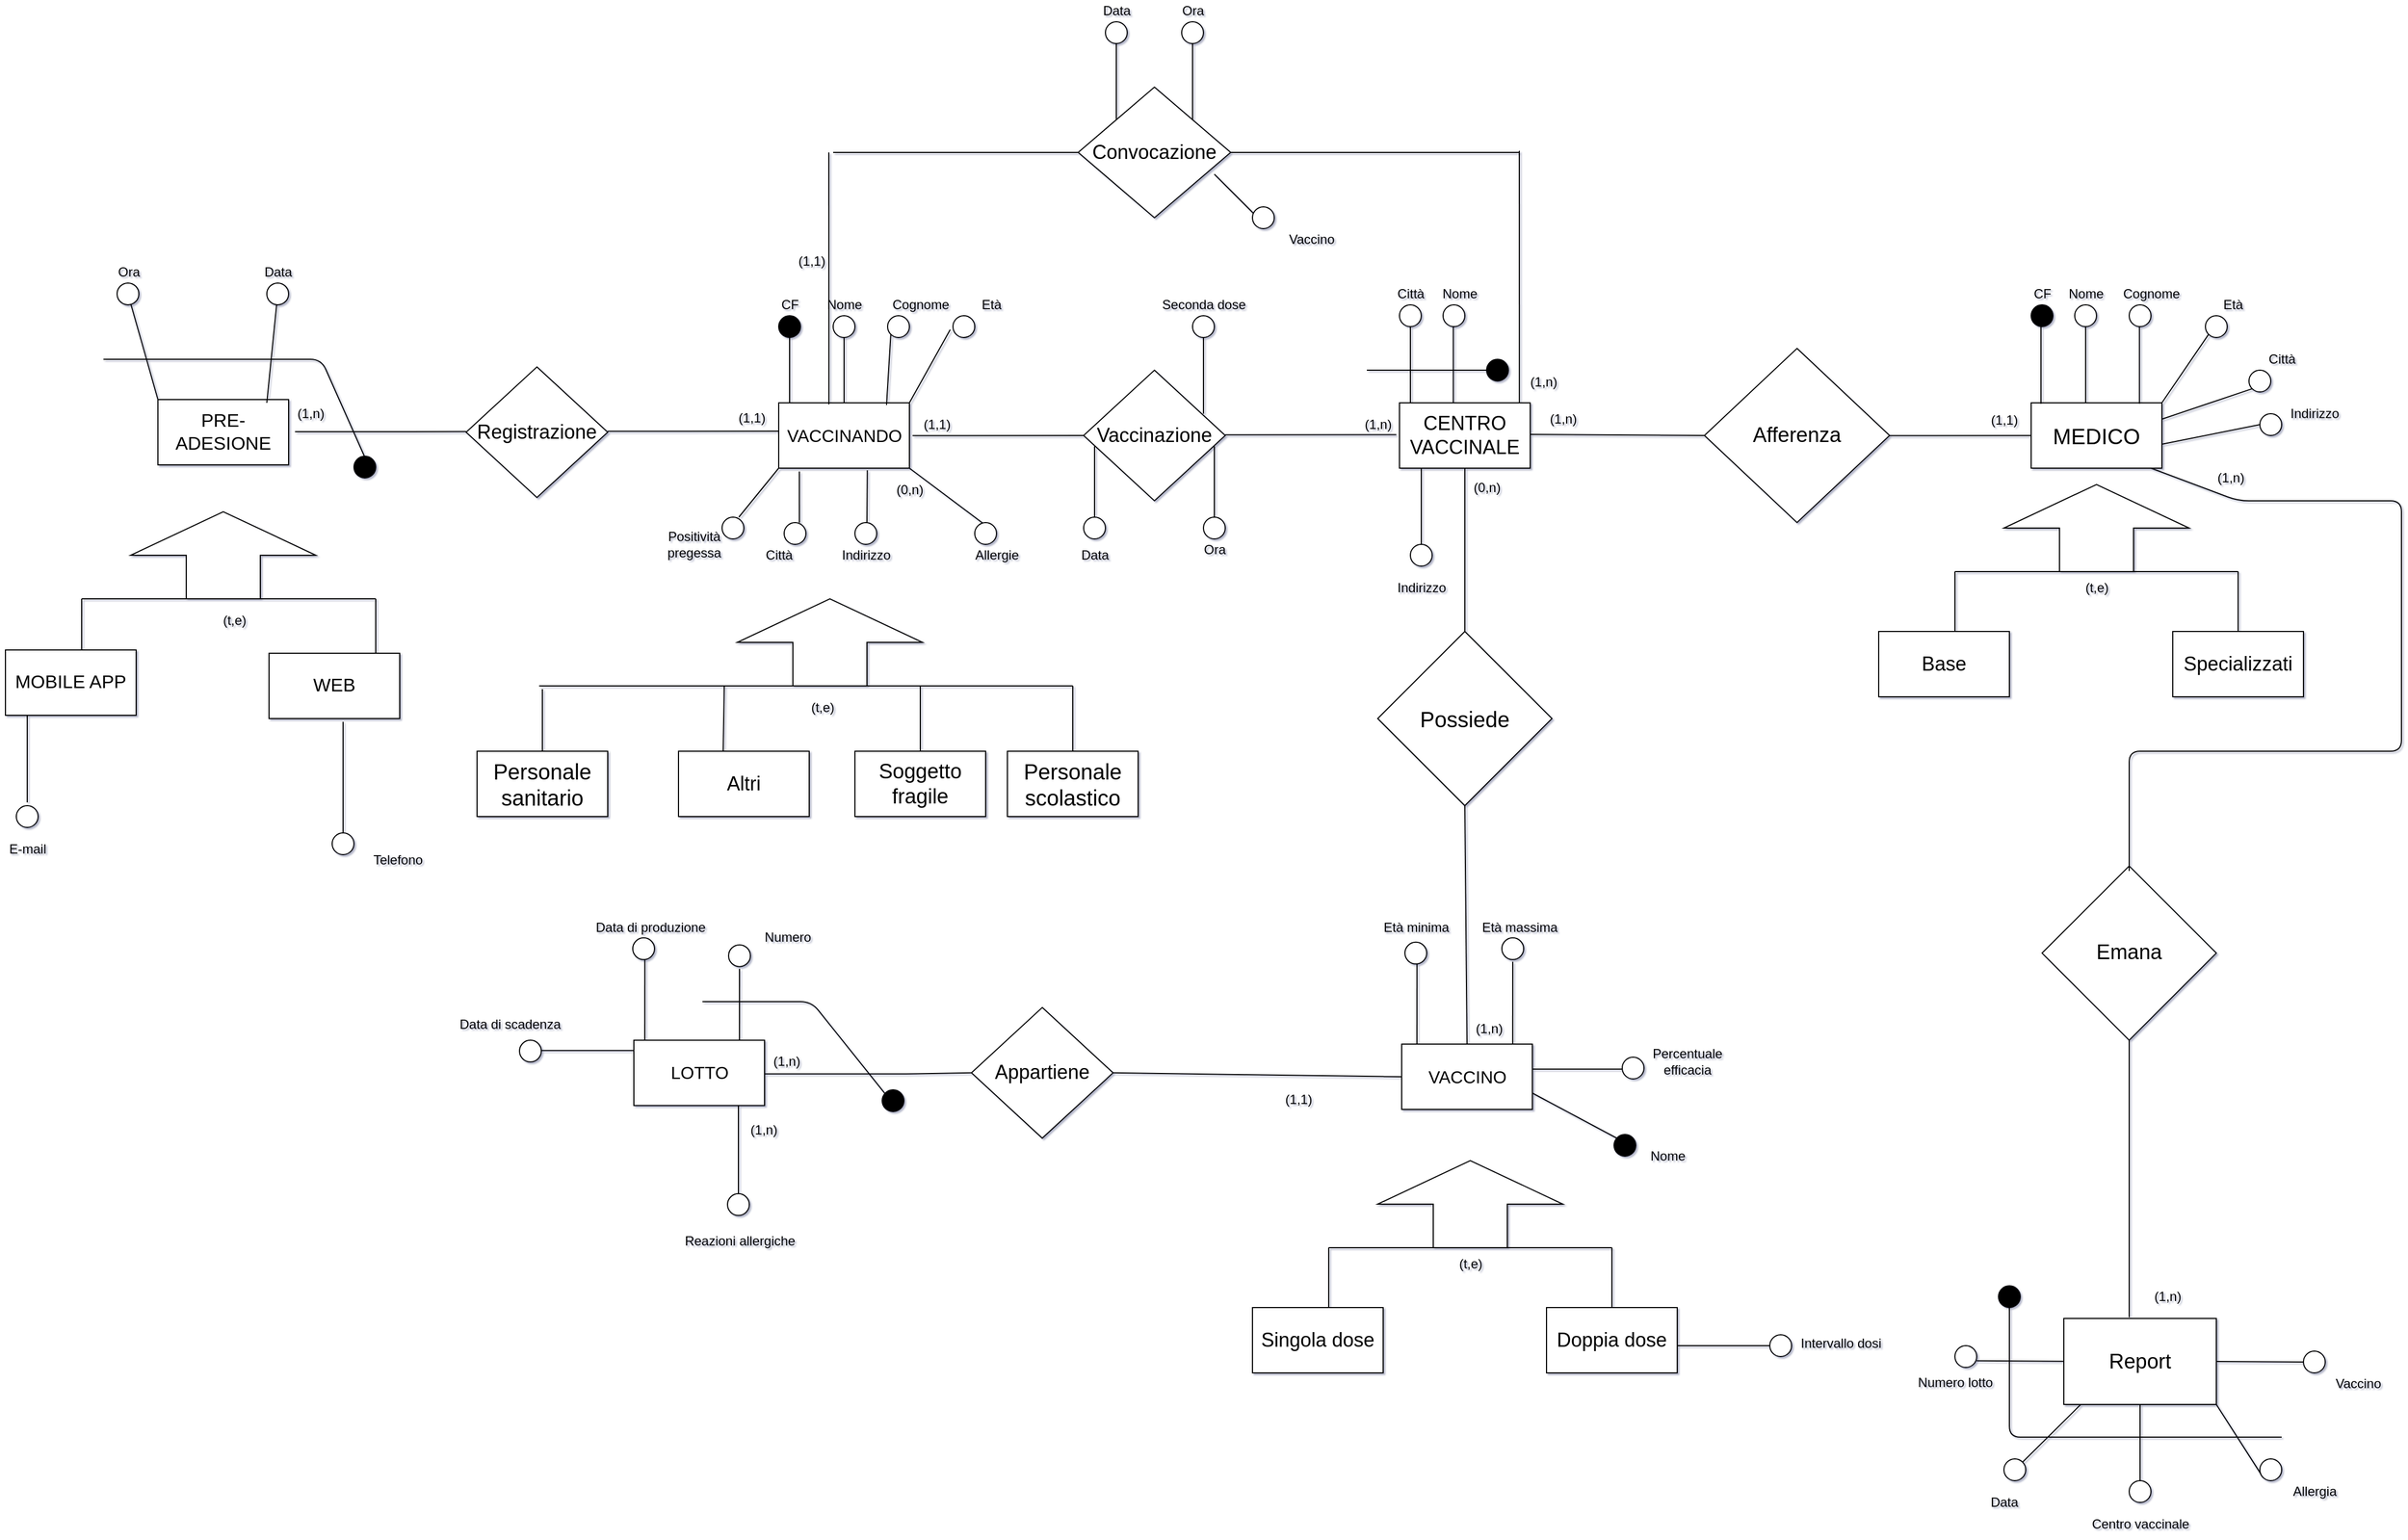 <mxfile version="14.9.7" type="github">
  <diagram id="3u40vcGfyuTVciJH6JJ8" name="Page-1">
    <mxGraphModel dx="2570" dy="1883" grid="1" gridSize="10" guides="1" tooltips="1" connect="1" arrows="1" fold="1" page="0" pageScale="1" pageWidth="1100" pageHeight="850" math="0" shadow="1">
      <root>
        <mxCell id="0" />
        <mxCell id="1" parent="0" />
        <mxCell id="E-p27HLasORwlTllJsZY-1" value="" style="rounded=0;whiteSpace=wrap;html=1;" parent="1" vertex="1">
          <mxGeometry x="510" y="340" width="120" height="60" as="geometry" />
        </mxCell>
        <mxCell id="E-p27HLasORwlTllJsZY-2" value="VACCINANDO" style="text;html=1;resizable=0;autosize=1;align=center;verticalAlign=middle;points=[];fillColor=none;strokeColor=none;rounded=0;fontSize=16;" parent="1" vertex="1">
          <mxGeometry x="510" y="360" width="120" height="20" as="geometry" />
        </mxCell>
        <mxCell id="0F26rQ8Cb6kZ93_CO29N-5" value="" style="ellipse;whiteSpace=wrap;html=1;aspect=fixed;strokeWidth=1;fillColor=#000000;" parent="1" vertex="1">
          <mxGeometry x="510" y="260" width="20" height="20" as="geometry" />
        </mxCell>
        <mxCell id="0F26rQ8Cb6kZ93_CO29N-6" value="" style="endArrow=none;html=1;" parent="1" edge="1">
          <mxGeometry width="50" height="50" relative="1" as="geometry">
            <mxPoint x="520" y="340" as="sourcePoint" />
            <mxPoint x="520" y="280" as="targetPoint" />
          </mxGeometry>
        </mxCell>
        <mxCell id="0F26rQ8Cb6kZ93_CO29N-8" value="&lt;div&gt;CF&lt;/div&gt;" style="text;html=1;align=center;verticalAlign=middle;resizable=0;points=[];autosize=1;strokeColor=none;" parent="1" vertex="1">
          <mxGeometry x="505" y="240" width="30" height="20" as="geometry" />
        </mxCell>
        <mxCell id="0F26rQ8Cb6kZ93_CO29N-9" value="" style="ellipse;whiteSpace=wrap;html=1;aspect=fixed;strokeWidth=1;" parent="1" vertex="1">
          <mxGeometry x="560" y="260" width="20" height="20" as="geometry" />
        </mxCell>
        <mxCell id="0F26rQ8Cb6kZ93_CO29N-10" value="" style="endArrow=none;html=1;entryX=0.5;entryY=1;entryDx=0;entryDy=0;exitX=0.5;exitY=0;exitDx=0;exitDy=0;" parent="1" source="E-p27HLasORwlTllJsZY-1" target="0F26rQ8Cb6kZ93_CO29N-9" edge="1">
          <mxGeometry width="50" height="50" relative="1" as="geometry">
            <mxPoint x="920" y="430" as="sourcePoint" />
            <mxPoint x="970" y="380" as="targetPoint" />
          </mxGeometry>
        </mxCell>
        <mxCell id="0F26rQ8Cb6kZ93_CO29N-11" value="Nome" style="text;html=1;align=center;verticalAlign=middle;resizable=0;points=[];autosize=1;strokeColor=none;" parent="1" vertex="1">
          <mxGeometry x="545" y="240" width="50" height="20" as="geometry" />
        </mxCell>
        <mxCell id="0F26rQ8Cb6kZ93_CO29N-13" value="" style="ellipse;whiteSpace=wrap;html=1;aspect=fixed;strokeWidth=1;" parent="1" vertex="1">
          <mxGeometry x="610" y="260" width="20" height="20" as="geometry" />
        </mxCell>
        <mxCell id="0F26rQ8Cb6kZ93_CO29N-14" value="" style="ellipse;whiteSpace=wrap;html=1;aspect=fixed;strokeWidth=1;" parent="1" vertex="1">
          <mxGeometry x="670" y="260" width="20" height="20" as="geometry" />
        </mxCell>
        <mxCell id="0F26rQ8Cb6kZ93_CO29N-15" value="" style="endArrow=none;html=1;entryX=0;entryY=1;entryDx=0;entryDy=0;exitX=0.825;exitY=0.033;exitDx=0;exitDy=0;exitPerimeter=0;" parent="1" source="E-p27HLasORwlTllJsZY-1" target="0F26rQ8Cb6kZ93_CO29N-13" edge="1">
          <mxGeometry width="50" height="50" relative="1" as="geometry">
            <mxPoint x="580" y="350" as="sourcePoint" />
            <mxPoint x="580" y="290" as="targetPoint" />
            <Array as="points" />
          </mxGeometry>
        </mxCell>
        <mxCell id="0F26rQ8Cb6kZ93_CO29N-16" value="" style="endArrow=none;html=1;exitX=1.021;exitY=-0.135;exitDx=0;exitDy=0;exitPerimeter=0;" parent="1" edge="1">
          <mxGeometry width="50" height="50" relative="1" as="geometry">
            <mxPoint x="630" y="340.0" as="sourcePoint" />
            <mxPoint x="667.48" y="272.7" as="targetPoint" />
          </mxGeometry>
        </mxCell>
        <mxCell id="0F26rQ8Cb6kZ93_CO29N-17" value="Cognome" style="text;html=1;align=center;verticalAlign=middle;resizable=0;points=[];autosize=1;strokeColor=none;" parent="1" vertex="1">
          <mxGeometry x="605" y="240" width="70" height="20" as="geometry" />
        </mxCell>
        <mxCell id="0F26rQ8Cb6kZ93_CO29N-18" value="Età" style="text;html=1;align=center;verticalAlign=middle;resizable=0;points=[];autosize=1;strokeColor=none;" parent="1" vertex="1">
          <mxGeometry x="690" y="240" width="30" height="20" as="geometry" />
        </mxCell>
        <mxCell id="0F26rQ8Cb6kZ93_CO29N-19" value="" style="endArrow=none;html=1;exitX=1;exitY=1;exitDx=0;exitDy=0;entryX=1;entryY=0.5;entryDx=0;entryDy=0;" parent="1" source="E-p27HLasORwlTllJsZY-1" target="0F26rQ8Cb6kZ93_CO29N-20" edge="1">
          <mxGeometry width="50" height="50" relative="1" as="geometry">
            <mxPoint x="642.52" y="367.3" as="sourcePoint" />
            <mxPoint x="700" y="400" as="targetPoint" />
          </mxGeometry>
        </mxCell>
        <mxCell id="0F26rQ8Cb6kZ93_CO29N-20" value="" style="ellipse;whiteSpace=wrap;html=1;aspect=fixed;strokeWidth=1;" parent="1" vertex="1">
          <mxGeometry x="690" y="450" width="20" height="20" as="geometry" />
        </mxCell>
        <mxCell id="0F26rQ8Cb6kZ93_CO29N-21" value="&lt;div&gt;Allergie&lt;/div&gt;" style="text;html=1;align=center;verticalAlign=middle;resizable=0;points=[];autosize=1;strokeColor=none;" parent="1" vertex="1">
          <mxGeometry x="680" y="470" width="60" height="20" as="geometry" />
        </mxCell>
        <mxCell id="0F26rQ8Cb6kZ93_CO29N-22" value="(0,n)" style="text;html=1;align=center;verticalAlign=middle;resizable=0;points=[];autosize=1;strokeColor=none;" parent="1" vertex="1">
          <mxGeometry x="610" y="410" width="40" height="20" as="geometry" />
        </mxCell>
        <mxCell id="0F26rQ8Cb6kZ93_CO29N-24" value="" style="endArrow=none;html=1;exitX=0.678;exitY=1.033;exitDx=0;exitDy=0;exitPerimeter=0;" parent="1" source="E-p27HLasORwlTllJsZY-1" edge="1">
          <mxGeometry width="50" height="50" relative="1" as="geometry">
            <mxPoint x="640" y="410" as="sourcePoint" />
            <mxPoint x="591" y="450" as="targetPoint" />
          </mxGeometry>
        </mxCell>
        <mxCell id="0F26rQ8Cb6kZ93_CO29N-25" value="" style="endArrow=none;html=1;exitX=0.158;exitY=1.053;exitDx=0;exitDy=0;exitPerimeter=0;" parent="1" source="E-p27HLasORwlTllJsZY-1" edge="1">
          <mxGeometry width="50" height="50" relative="1" as="geometry">
            <mxPoint x="650" y="420" as="sourcePoint" />
            <mxPoint x="529" y="450" as="targetPoint" />
          </mxGeometry>
        </mxCell>
        <mxCell id="0F26rQ8Cb6kZ93_CO29N-26" value="" style="ellipse;whiteSpace=wrap;html=1;aspect=fixed;strokeWidth=1;" parent="1" vertex="1">
          <mxGeometry x="580" y="450" width="20" height="20" as="geometry" />
        </mxCell>
        <mxCell id="0F26rQ8Cb6kZ93_CO29N-27" value="" style="ellipse;whiteSpace=wrap;html=1;aspect=fixed;strokeWidth=1;" parent="1" vertex="1">
          <mxGeometry x="515" y="450" width="20" height="20" as="geometry" />
        </mxCell>
        <mxCell id="0F26rQ8Cb6kZ93_CO29N-28" value="Indirizzo" style="text;html=1;align=center;verticalAlign=middle;resizable=0;points=[];autosize=1;strokeColor=none;" parent="1" vertex="1">
          <mxGeometry x="560" y="470" width="60" height="20" as="geometry" />
        </mxCell>
        <mxCell id="0F26rQ8Cb6kZ93_CO29N-29" value="Città" style="text;html=1;align=center;verticalAlign=middle;resizable=0;points=[];autosize=1;strokeColor=none;" parent="1" vertex="1">
          <mxGeometry x="490" y="470" width="40" height="20" as="geometry" />
        </mxCell>
        <mxCell id="0F26rQ8Cb6kZ93_CO29N-31" value="" style="endArrow=none;html=1;exitX=1.024;exitY=0.507;exitDx=0;exitDy=0;exitPerimeter=0;" parent="1" source="E-p27HLasORwlTllJsZY-2" edge="1">
          <mxGeometry width="50" height="50" relative="1" as="geometry">
            <mxPoint x="850" y="480" as="sourcePoint" />
            <mxPoint x="790" y="370" as="targetPoint" />
          </mxGeometry>
        </mxCell>
        <mxCell id="0F26rQ8Cb6kZ93_CO29N-32" value="&lt;font style=&quot;font-size: 18px&quot;&gt;Vaccinazione&lt;/font&gt;" style="rhombus;whiteSpace=wrap;html=1;strokeWidth=1;fillColor=#FFFFFF;" parent="1" vertex="1">
          <mxGeometry x="790" y="310" width="130" height="120" as="geometry" />
        </mxCell>
        <mxCell id="0F26rQ8Cb6kZ93_CO29N-33" value="" style="endArrow=none;html=1;exitX=1.024;exitY=0.507;exitDx=0;exitDy=0;exitPerimeter=0;" parent="1" edge="1">
          <mxGeometry width="50" height="50" relative="1" as="geometry">
            <mxPoint x="920.0" y="369.43" as="sourcePoint" />
            <mxPoint x="1077.12" y="369.29" as="targetPoint" />
          </mxGeometry>
        </mxCell>
        <mxCell id="0F26rQ8Cb6kZ93_CO29N-34" value="&lt;font style=&quot;font-size: 18px&quot;&gt;CENTRO VACCINALE&lt;/font&gt;" style="rounded=0;whiteSpace=wrap;html=1;strokeWidth=1;fillColor=#FFFFFF;" parent="1" vertex="1">
          <mxGeometry x="1080" y="340" width="120" height="60" as="geometry" />
        </mxCell>
        <mxCell id="0F26rQ8Cb6kZ93_CO29N-39" value="" style="ellipse;whiteSpace=wrap;html=1;aspect=fixed;strokeWidth=1;" parent="1" vertex="1">
          <mxGeometry x="1080" y="250" width="20" height="20" as="geometry" />
        </mxCell>
        <mxCell id="0F26rQ8Cb6kZ93_CO29N-40" value="" style="ellipse;whiteSpace=wrap;html=1;aspect=fixed;strokeWidth=1;" parent="1" vertex="1">
          <mxGeometry x="1120" y="250" width="20" height="20" as="geometry" />
        </mxCell>
        <mxCell id="0F26rQ8Cb6kZ93_CO29N-41" value="" style="ellipse;whiteSpace=wrap;html=1;aspect=fixed;strokeWidth=1;" parent="1" vertex="1">
          <mxGeometry x="1090" y="470" width="20" height="20" as="geometry" />
        </mxCell>
        <mxCell id="0F26rQ8Cb6kZ93_CO29N-42" value="" style="endArrow=none;html=1;entryX=0;entryY=1;entryDx=0;entryDy=0;" parent="1" edge="1">
          <mxGeometry width="50" height="50" relative="1" as="geometry">
            <mxPoint x="1090" y="340" as="sourcePoint" />
            <mxPoint x="1089.999" y="270.001" as="targetPoint" />
            <Array as="points" />
          </mxGeometry>
        </mxCell>
        <mxCell id="0F26rQ8Cb6kZ93_CO29N-43" value="" style="endArrow=none;html=1;entryX=0;entryY=1;entryDx=0;entryDy=0;" parent="1" edge="1">
          <mxGeometry width="50" height="50" relative="1" as="geometry">
            <mxPoint x="1129.41" y="340" as="sourcePoint" />
            <mxPoint x="1129.409" y="270.001" as="targetPoint" />
            <Array as="points" />
          </mxGeometry>
        </mxCell>
        <mxCell id="0F26rQ8Cb6kZ93_CO29N-44" value="" style="endArrow=none;html=1;entryX=0;entryY=1;entryDx=0;entryDy=0;" parent="1" edge="1">
          <mxGeometry width="50" height="50" relative="1" as="geometry">
            <mxPoint x="1100" y="470" as="sourcePoint" />
            <mxPoint x="1099.999" y="400.001" as="targetPoint" />
            <Array as="points" />
          </mxGeometry>
        </mxCell>
        <mxCell id="0F26rQ8Cb6kZ93_CO29N-46" value="Città" style="text;html=1;align=center;verticalAlign=middle;resizable=0;points=[];autosize=1;strokeColor=none;" parent="1" vertex="1">
          <mxGeometry x="1070" y="230" width="40" height="20" as="geometry" />
        </mxCell>
        <mxCell id="0F26rQ8Cb6kZ93_CO29N-47" value="Nome" style="text;html=1;align=center;verticalAlign=middle;resizable=0;points=[];autosize=1;strokeColor=none;" parent="1" vertex="1">
          <mxGeometry x="1110" y="230" width="50" height="20" as="geometry" />
        </mxCell>
        <mxCell id="0F26rQ8Cb6kZ93_CO29N-48" value="" style="endArrow=none;html=1;" parent="1" edge="1">
          <mxGeometry width="50" height="50" relative="1" as="geometry">
            <mxPoint x="1160" y="310" as="sourcePoint" />
            <mxPoint x="1050" y="310" as="targetPoint" />
            <Array as="points" />
          </mxGeometry>
        </mxCell>
        <mxCell id="0F26rQ8Cb6kZ93_CO29N-51" value="" style="ellipse;whiteSpace=wrap;html=1;aspect=fixed;strokeWidth=1;fillColor=#000000;" parent="1" vertex="1">
          <mxGeometry x="1160" y="300" width="20" height="20" as="geometry" />
        </mxCell>
        <mxCell id="0F26rQ8Cb6kZ93_CO29N-52" value="(1,1)" style="text;html=1;align=center;verticalAlign=middle;resizable=0;points=[];autosize=1;strokeColor=none;" parent="1" vertex="1">
          <mxGeometry x="635" y="350" width="40" height="20" as="geometry" />
        </mxCell>
        <mxCell id="0F26rQ8Cb6kZ93_CO29N-53" value="(1,n)" style="text;html=1;align=center;verticalAlign=middle;resizable=0;points=[];autosize=1;strokeColor=none;" parent="1" vertex="1">
          <mxGeometry x="1040" y="350" width="40" height="20" as="geometry" />
        </mxCell>
        <mxCell id="0F26rQ8Cb6kZ93_CO29N-54" value="" style="endArrow=none;html=1;exitX=0.384;exitY=0.024;exitDx=0;exitDy=0;exitPerimeter=0;" parent="1" source="E-p27HLasORwlTllJsZY-1" edge="1">
          <mxGeometry width="50" height="50" relative="1" as="geometry">
            <mxPoint x="642.88" y="380.14" as="sourcePoint" />
            <mxPoint x="556" y="110" as="targetPoint" />
          </mxGeometry>
        </mxCell>
        <mxCell id="0F26rQ8Cb6kZ93_CO29N-55" value="" style="endArrow=none;html=1;exitX=0.384;exitY=0.024;exitDx=0;exitDy=0;exitPerimeter=0;" parent="1" edge="1">
          <mxGeometry width="50" height="50" relative="1" as="geometry">
            <mxPoint x="1190.08" y="340.0" as="sourcePoint" />
            <mxPoint x="1190" y="108.56" as="targetPoint" />
          </mxGeometry>
        </mxCell>
        <mxCell id="0F26rQ8Cb6kZ93_CO29N-56" value="" style="endArrow=none;html=1;exitX=0;exitY=0.5;exitDx=0;exitDy=0;" parent="1" source="0F26rQ8Cb6kZ93_CO29N-58" edge="1">
          <mxGeometry width="50" height="50" relative="1" as="geometry">
            <mxPoint x="780" y="110" as="sourcePoint" />
            <mxPoint x="560" y="110" as="targetPoint" />
          </mxGeometry>
        </mxCell>
        <mxCell id="0F26rQ8Cb6kZ93_CO29N-57" value="" style="endArrow=none;html=1;entryX=1;entryY=0.5;entryDx=0;entryDy=0;" parent="1" target="0F26rQ8Cb6kZ93_CO29N-58" edge="1">
          <mxGeometry width="50" height="50" relative="1" as="geometry">
            <mxPoint x="1190" y="110" as="sourcePoint" />
            <mxPoint x="950" y="110" as="targetPoint" />
          </mxGeometry>
        </mxCell>
        <mxCell id="0F26rQ8Cb6kZ93_CO29N-58" value="&lt;font style=&quot;font-size: 18px&quot;&gt;Convocazione&lt;/font&gt;" style="rhombus;whiteSpace=wrap;html=1;strokeWidth=1;fillColor=#FFFFFF;" parent="1" vertex="1">
          <mxGeometry x="785" y="50" width="140" height="120" as="geometry" />
        </mxCell>
        <mxCell id="0F26rQ8Cb6kZ93_CO29N-59" value="" style="endArrow=none;html=1;entryX=0;entryY=1;entryDx=0;entryDy=0;" parent="1" edge="1">
          <mxGeometry width="50" height="50" relative="1" as="geometry">
            <mxPoint x="820" y="80" as="sourcePoint" />
            <mxPoint x="819.999" y="10.001" as="targetPoint" />
            <Array as="points" />
          </mxGeometry>
        </mxCell>
        <mxCell id="0F26rQ8Cb6kZ93_CO29N-60" value="" style="endArrow=none;html=1;entryX=0;entryY=1;entryDx=0;entryDy=0;" parent="1" edge="1">
          <mxGeometry width="50" height="50" relative="1" as="geometry">
            <mxPoint x="890" y="80" as="sourcePoint" />
            <mxPoint x="889.999" y="10.001" as="targetPoint" />
            <Array as="points" />
          </mxGeometry>
        </mxCell>
        <mxCell id="0F26rQ8Cb6kZ93_CO29N-61" value="" style="endArrow=none;html=1;entryX=0;entryY=1;entryDx=0;entryDy=0;" parent="1" edge="1">
          <mxGeometry width="50" height="50" relative="1" as="geometry">
            <mxPoint x="800" y="450" as="sourcePoint" />
            <mxPoint x="799.999" y="380.001" as="targetPoint" />
            <Array as="points" />
          </mxGeometry>
        </mxCell>
        <mxCell id="0F26rQ8Cb6kZ93_CO29N-62" value="" style="endArrow=none;html=1;entryX=0;entryY=1;entryDx=0;entryDy=0;" parent="1" edge="1">
          <mxGeometry width="50" height="50" relative="1" as="geometry">
            <mxPoint x="910" y="450" as="sourcePoint" />
            <mxPoint x="909.999" y="380.001" as="targetPoint" />
            <Array as="points" />
          </mxGeometry>
        </mxCell>
        <mxCell id="0F26rQ8Cb6kZ93_CO29N-64" value="" style="endArrow=none;html=1;entryX=0;entryY=1;entryDx=0;entryDy=0;" parent="1" edge="1">
          <mxGeometry width="50" height="50" relative="1" as="geometry">
            <mxPoint x="900" y="350" as="sourcePoint" />
            <mxPoint x="899.999" y="280.001" as="targetPoint" />
            <Array as="points" />
          </mxGeometry>
        </mxCell>
        <mxCell id="0F26rQ8Cb6kZ93_CO29N-66" value="" style="ellipse;whiteSpace=wrap;html=1;aspect=fixed;strokeWidth=1;" parent="1" vertex="1">
          <mxGeometry x="880" y="-10" width="20" height="20" as="geometry" />
        </mxCell>
        <mxCell id="0F26rQ8Cb6kZ93_CO29N-67" value="" style="ellipse;whiteSpace=wrap;html=1;aspect=fixed;strokeWidth=1;" parent="1" vertex="1">
          <mxGeometry x="810" y="-10" width="20" height="20" as="geometry" />
        </mxCell>
        <mxCell id="0F26rQ8Cb6kZ93_CO29N-68" value="" style="ellipse;whiteSpace=wrap;html=1;aspect=fixed;strokeWidth=1;" parent="1" vertex="1">
          <mxGeometry x="890" y="260" width="20" height="20" as="geometry" />
        </mxCell>
        <mxCell id="0F26rQ8Cb6kZ93_CO29N-69" value="" style="ellipse;whiteSpace=wrap;html=1;aspect=fixed;strokeWidth=1;" parent="1" vertex="1">
          <mxGeometry x="900" y="445" width="20" height="20" as="geometry" />
        </mxCell>
        <mxCell id="0F26rQ8Cb6kZ93_CO29N-70" value="" style="ellipse;whiteSpace=wrap;html=1;aspect=fixed;strokeWidth=1;" parent="1" vertex="1">
          <mxGeometry x="790" y="445" width="20" height="20" as="geometry" />
        </mxCell>
        <mxCell id="0F26rQ8Cb6kZ93_CO29N-71" value="Data" style="text;html=1;align=center;verticalAlign=middle;resizable=0;points=[];autosize=1;strokeColor=none;" parent="1" vertex="1">
          <mxGeometry x="800" y="-30" width="40" height="20" as="geometry" />
        </mxCell>
        <mxCell id="0F26rQ8Cb6kZ93_CO29N-72" value="Data" style="text;html=1;align=center;verticalAlign=middle;resizable=0;points=[];autosize=1;strokeColor=none;" parent="1" vertex="1">
          <mxGeometry x="780" y="470" width="40" height="20" as="geometry" />
        </mxCell>
        <mxCell id="0F26rQ8Cb6kZ93_CO29N-73" value="Ora" style="text;html=1;align=center;verticalAlign=middle;resizable=0;points=[];autosize=1;strokeColor=none;" parent="1" vertex="1">
          <mxGeometry x="890" y="465" width="40" height="20" as="geometry" />
        </mxCell>
        <mxCell id="0F26rQ8Cb6kZ93_CO29N-74" value="Seconda dose" style="text;html=1;align=center;verticalAlign=middle;resizable=0;points=[];autosize=1;strokeColor=none;" parent="1" vertex="1">
          <mxGeometry x="855" y="240" width="90" height="20" as="geometry" />
        </mxCell>
        <mxCell id="0F26rQ8Cb6kZ93_CO29N-75" value="Ora" style="text;html=1;align=center;verticalAlign=middle;resizable=0;points=[];autosize=1;strokeColor=none;" parent="1" vertex="1">
          <mxGeometry x="870" y="-30" width="40" height="20" as="geometry" />
        </mxCell>
        <mxCell id="0F26rQ8Cb6kZ93_CO29N-76" value="Indirizzo" style="text;html=1;align=center;verticalAlign=middle;resizable=0;points=[];autosize=1;strokeColor=none;" parent="1" vertex="1">
          <mxGeometry x="1070" y="500" width="60" height="20" as="geometry" />
        </mxCell>
        <mxCell id="0F26rQ8Cb6kZ93_CO29N-77" value="" style="endArrow=none;html=1;exitX=1.024;exitY=0.507;exitDx=0;exitDy=0;exitPerimeter=0;entryX=0;entryY=0.5;entryDx=0;entryDy=0;" parent="1" target="0F26rQ8Cb6kZ93_CO29N-79" edge="1">
          <mxGeometry width="50" height="50" relative="1" as="geometry">
            <mxPoint x="1200" y="368.96" as="sourcePoint" />
            <mxPoint x="1357.12" y="368.82" as="targetPoint" />
          </mxGeometry>
        </mxCell>
        <mxCell id="0F26rQ8Cb6kZ93_CO29N-78" value="&lt;font style=&quot;font-size: 20px&quot;&gt;Possiede&lt;/font&gt;" style="rhombus;whiteSpace=wrap;html=1;strokeWidth=1;fillColor=#FFFFFF;" parent="1" vertex="1">
          <mxGeometry x="1060" y="550" width="160" height="160" as="geometry" />
        </mxCell>
        <mxCell id="0F26rQ8Cb6kZ93_CO29N-79" value="&lt;font style=&quot;font-size: 19px&quot;&gt;Afferenza&lt;/font&gt;" style="rhombus;whiteSpace=wrap;html=1;strokeWidth=1;fillColor=#FFFFFF;" parent="1" vertex="1">
          <mxGeometry x="1360" y="290" width="170" height="160" as="geometry" />
        </mxCell>
        <mxCell id="0F26rQ8Cb6kZ93_CO29N-80" value="" style="endArrow=none;html=1;exitX=1.024;exitY=0.507;exitDx=0;exitDy=0;exitPerimeter=0;" parent="1" edge="1">
          <mxGeometry width="50" height="50" relative="1" as="geometry">
            <mxPoint x="1530" y="370.14" as="sourcePoint" />
            <mxPoint x="1687.12" y="370.0" as="targetPoint" />
          </mxGeometry>
        </mxCell>
        <mxCell id="0F26rQ8Cb6kZ93_CO29N-81" value="&lt;blockquote style=&quot;font-size: 20px&quot;&gt;MEDICO&lt;/blockquote&gt;" style="whiteSpace=wrap;html=1;strokeWidth=1;fillColor=#FFFFFF;" parent="1" vertex="1">
          <mxGeometry x="1660" y="340" width="120" height="60" as="geometry" />
        </mxCell>
        <mxCell id="0F26rQ8Cb6kZ93_CO29N-82" value="" style="endArrow=none;html=1;exitX=0.075;exitY=0.014;exitDx=0;exitDy=0;exitPerimeter=0;" parent="1" source="0F26rQ8Cb6kZ93_CO29N-81" edge="1">
          <mxGeometry width="50" height="50" relative="1" as="geometry">
            <mxPoint x="1750" y="280" as="sourcePoint" />
            <mxPoint x="1669" y="270" as="targetPoint" />
            <Array as="points" />
          </mxGeometry>
        </mxCell>
        <mxCell id="0F26rQ8Cb6kZ93_CO29N-83" value="" style="ellipse;whiteSpace=wrap;html=1;aspect=fixed;strokeWidth=1;fillColor=#000000;" parent="1" vertex="1">
          <mxGeometry x="1660" y="250" width="20" height="20" as="geometry" />
        </mxCell>
        <mxCell id="0F26rQ8Cb6kZ93_CO29N-84" value="CF" style="text;html=1;align=center;verticalAlign=middle;resizable=0;points=[];autosize=1;strokeColor=none;" parent="1" vertex="1">
          <mxGeometry x="1655" y="230" width="30" height="20" as="geometry" />
        </mxCell>
        <mxCell id="0F26rQ8Cb6kZ93_CO29N-85" value="" style="endArrow=none;html=1;exitX=0.075;exitY=0.014;exitDx=0;exitDy=0;exitPerimeter=0;" parent="1" edge="1">
          <mxGeometry width="50" height="50" relative="1" as="geometry">
            <mxPoint x="1710" y="340.0" as="sourcePoint" />
            <mxPoint x="1710" y="269.16" as="targetPoint" />
            <Array as="points" />
          </mxGeometry>
        </mxCell>
        <mxCell id="0F26rQ8Cb6kZ93_CO29N-87" value="" style="ellipse;whiteSpace=wrap;html=1;aspect=fixed;strokeWidth=1;" parent="1" vertex="1">
          <mxGeometry x="1700" y="250" width="20" height="20" as="geometry" />
        </mxCell>
        <mxCell id="0F26rQ8Cb6kZ93_CO29N-88" value="" style="ellipse;whiteSpace=wrap;html=1;aspect=fixed;strokeWidth=1;" parent="1" vertex="1">
          <mxGeometry x="1750" y="250" width="20" height="20" as="geometry" />
        </mxCell>
        <mxCell id="0F26rQ8Cb6kZ93_CO29N-89" value="" style="ellipse;whiteSpace=wrap;html=1;aspect=fixed;strokeWidth=1;" parent="1" vertex="1">
          <mxGeometry x="1820" y="260" width="20" height="20" as="geometry" />
        </mxCell>
        <mxCell id="0F26rQ8Cb6kZ93_CO29N-90" value="" style="ellipse;whiteSpace=wrap;html=1;aspect=fixed;strokeWidth=1;" parent="1" vertex="1">
          <mxGeometry x="1860" y="310" width="20" height="20" as="geometry" />
        </mxCell>
        <mxCell id="0F26rQ8Cb6kZ93_CO29N-91" value="" style="ellipse;whiteSpace=wrap;html=1;aspect=fixed;strokeWidth=1;" parent="1" vertex="1">
          <mxGeometry x="1870" y="350" width="20" height="20" as="geometry" />
        </mxCell>
        <mxCell id="0F26rQ8Cb6kZ93_CO29N-92" value="" style="endArrow=none;html=1;exitX=0.075;exitY=0.014;exitDx=0;exitDy=0;exitPerimeter=0;" parent="1" edge="1">
          <mxGeometry width="50" height="50" relative="1" as="geometry">
            <mxPoint x="1759.41" y="340.84" as="sourcePoint" />
            <mxPoint x="1759.41" y="270.0" as="targetPoint" />
            <Array as="points" />
          </mxGeometry>
        </mxCell>
        <mxCell id="0F26rQ8Cb6kZ93_CO29N-93" value="" style="endArrow=none;html=1;exitX=1;exitY=0;exitDx=0;exitDy=0;entryX=0;entryY=1;entryDx=0;entryDy=0;" parent="1" source="0F26rQ8Cb6kZ93_CO29N-81" target="0F26rQ8Cb6kZ93_CO29N-89" edge="1">
          <mxGeometry width="50" height="50" relative="1" as="geometry">
            <mxPoint x="1730" y="360" as="sourcePoint" />
            <mxPoint x="1730" y="289.16" as="targetPoint" />
            <Array as="points" />
          </mxGeometry>
        </mxCell>
        <mxCell id="0F26rQ8Cb6kZ93_CO29N-94" value="" style="endArrow=none;html=1;exitX=1;exitY=0.25;exitDx=0;exitDy=0;entryX=0;entryY=1;entryDx=0;entryDy=0;" parent="1" source="0F26rQ8Cb6kZ93_CO29N-81" target="0F26rQ8Cb6kZ93_CO29N-90" edge="1">
          <mxGeometry width="50" height="50" relative="1" as="geometry">
            <mxPoint x="1740" y="370" as="sourcePoint" />
            <mxPoint x="1740" y="299.16" as="targetPoint" />
            <Array as="points" />
          </mxGeometry>
        </mxCell>
        <mxCell id="0F26rQ8Cb6kZ93_CO29N-95" value="" style="endArrow=none;html=1;entryX=0;entryY=0.5;entryDx=0;entryDy=0;" parent="1" target="0F26rQ8Cb6kZ93_CO29N-91" edge="1">
          <mxGeometry width="50" height="50" relative="1" as="geometry">
            <mxPoint x="1780" y="378" as="sourcePoint" />
            <mxPoint x="1750" y="309.16" as="targetPoint" />
            <Array as="points" />
          </mxGeometry>
        </mxCell>
        <mxCell id="0F26rQ8Cb6kZ93_CO29N-97" value="Nome" style="text;html=1;align=center;verticalAlign=middle;resizable=0;points=[];autosize=1;strokeColor=none;" parent="1" vertex="1">
          <mxGeometry x="1685" y="230" width="50" height="20" as="geometry" />
        </mxCell>
        <mxCell id="0F26rQ8Cb6kZ93_CO29N-98" value="Cognome" style="text;html=1;align=center;verticalAlign=middle;resizable=0;points=[];autosize=1;strokeColor=none;" parent="1" vertex="1">
          <mxGeometry x="1735" y="230" width="70" height="20" as="geometry" />
        </mxCell>
        <mxCell id="0F26rQ8Cb6kZ93_CO29N-99" value="Età" style="text;html=1;align=center;verticalAlign=middle;resizable=0;points=[];autosize=1;strokeColor=none;" parent="1" vertex="1">
          <mxGeometry x="1830" y="240" width="30" height="20" as="geometry" />
        </mxCell>
        <mxCell id="0F26rQ8Cb6kZ93_CO29N-101" value="Città" style="text;html=1;align=center;verticalAlign=middle;resizable=0;points=[];autosize=1;strokeColor=none;" parent="1" vertex="1">
          <mxGeometry x="1870" y="290" width="40" height="20" as="geometry" />
        </mxCell>
        <mxCell id="0F26rQ8Cb6kZ93_CO29N-102" value="Indirizzo" style="text;html=1;align=center;verticalAlign=middle;resizable=0;points=[];autosize=1;strokeColor=none;" parent="1" vertex="1">
          <mxGeometry x="1890" y="340" width="60" height="20" as="geometry" />
        </mxCell>
        <mxCell id="0F26rQ8Cb6kZ93_CO29N-104" value="" style="html=1;shadow=0;dashed=0;align=center;verticalAlign=middle;shape=mxgraph.arrows2.arrow;dy=0.6;dx=40;direction=north;notch=0;strokeWidth=1;fillColor=#FFFFFF;" parent="1" vertex="1">
          <mxGeometry x="1635" y="415" width="170" height="80" as="geometry" />
        </mxCell>
        <mxCell id="0F26rQ8Cb6kZ93_CO29N-105" value="(t,e)" style="text;html=1;align=center;verticalAlign=middle;resizable=0;points=[];autosize=1;strokeColor=none;" parent="1" vertex="1">
          <mxGeometry x="1700" y="500" width="40" height="20" as="geometry" />
        </mxCell>
        <mxCell id="0F26rQ8Cb6kZ93_CO29N-106" value="" style="endArrow=none;html=1;" parent="1" edge="1">
          <mxGeometry width="50" height="50" relative="1" as="geometry">
            <mxPoint x="1590" y="495" as="sourcePoint" />
            <mxPoint x="1850" y="495" as="targetPoint" />
          </mxGeometry>
        </mxCell>
        <mxCell id="0F26rQ8Cb6kZ93_CO29N-107" value="" style="endArrow=none;html=1;" parent="1" edge="1">
          <mxGeometry width="50" height="50" relative="1" as="geometry">
            <mxPoint x="1590" y="570" as="sourcePoint" />
            <mxPoint x="1590" y="495" as="targetPoint" />
          </mxGeometry>
        </mxCell>
        <mxCell id="0F26rQ8Cb6kZ93_CO29N-108" value="" style="endArrow=none;html=1;" parent="1" edge="1">
          <mxGeometry width="50" height="50" relative="1" as="geometry">
            <mxPoint x="1850" y="580" as="sourcePoint" />
            <mxPoint x="1850" y="495" as="targetPoint" />
          </mxGeometry>
        </mxCell>
        <mxCell id="0F26rQ8Cb6kZ93_CO29N-109" value="&lt;font style=&quot;font-size: 18px&quot;&gt;Base&lt;/font&gt;" style="whiteSpace=wrap;html=1;strokeWidth=1;fillColor=#FFFFFF;" parent="1" vertex="1">
          <mxGeometry x="1520" y="550" width="120" height="60" as="geometry" />
        </mxCell>
        <mxCell id="0F26rQ8Cb6kZ93_CO29N-110" value="&lt;font style=&quot;font-size: 18px&quot;&gt;Specializzati&lt;/font&gt;" style="whiteSpace=wrap;html=1;strokeWidth=1;fillColor=#FFFFFF;" parent="1" vertex="1">
          <mxGeometry x="1790" y="550" width="120" height="60" as="geometry" />
        </mxCell>
        <mxCell id="0F26rQ8Cb6kZ93_CO29N-111" value="" style="endArrow=none;html=1;exitX=0.5;exitY=1;exitDx=0;exitDy=0;entryX=0.5;entryY=0;entryDx=0;entryDy=0;" parent="1" source="0F26rQ8Cb6kZ93_CO29N-34" target="0F26rQ8Cb6kZ93_CO29N-78" edge="1">
          <mxGeometry width="50" height="50" relative="1" as="geometry">
            <mxPoint x="1150" y="479.55" as="sourcePoint" />
            <mxPoint x="1307.12" y="479.41" as="targetPoint" />
          </mxGeometry>
        </mxCell>
        <mxCell id="0F26rQ8Cb6kZ93_CO29N-112" value="" style="endArrow=none;html=1;exitX=0.5;exitY=1;exitDx=0;exitDy=0;entryX=0.5;entryY=0;entryDx=0;entryDy=0;" parent="1" target="0F26rQ8Cb6kZ93_CO29N-166" edge="1">
          <mxGeometry width="50" height="50" relative="1" as="geometry">
            <mxPoint x="1140" y="710" as="sourcePoint" />
            <mxPoint x="1140" y="860" as="targetPoint" />
          </mxGeometry>
        </mxCell>
        <mxCell id="0F26rQ8Cb6kZ93_CO29N-114" value="" style="html=1;shadow=0;dashed=0;align=center;verticalAlign=middle;shape=mxgraph.arrows2.arrow;dy=0.6;dx=40;direction=north;notch=0;strokeWidth=1;fillColor=#FFFFFF;" parent="1" vertex="1">
          <mxGeometry x="1060" y="1036" width="170" height="80" as="geometry" />
        </mxCell>
        <mxCell id="0F26rQ8Cb6kZ93_CO29N-115" value="(t,e)" style="text;html=1;align=center;verticalAlign=middle;resizable=0;points=[];autosize=1;strokeColor=none;" parent="1" vertex="1">
          <mxGeometry x="1125" y="1121" width="40" height="20" as="geometry" />
        </mxCell>
        <mxCell id="0F26rQ8Cb6kZ93_CO29N-116" value="" style="endArrow=none;html=1;" parent="1" edge="1">
          <mxGeometry width="50" height="50" relative="1" as="geometry">
            <mxPoint x="1015" y="1116" as="sourcePoint" />
            <mxPoint x="1275" y="1116" as="targetPoint" />
          </mxGeometry>
        </mxCell>
        <mxCell id="0F26rQ8Cb6kZ93_CO29N-117" value="" style="endArrow=none;html=1;" parent="1" edge="1">
          <mxGeometry width="50" height="50" relative="1" as="geometry">
            <mxPoint x="1015" y="1191" as="sourcePoint" />
            <mxPoint x="1015" y="1116" as="targetPoint" />
          </mxGeometry>
        </mxCell>
        <mxCell id="0F26rQ8Cb6kZ93_CO29N-118" value="" style="endArrow=none;html=1;" parent="1" edge="1">
          <mxGeometry width="50" height="50" relative="1" as="geometry">
            <mxPoint x="1275" y="1201" as="sourcePoint" />
            <mxPoint x="1275" y="1116" as="targetPoint" />
          </mxGeometry>
        </mxCell>
        <mxCell id="0F26rQ8Cb6kZ93_CO29N-119" value="&lt;font style=&quot;font-size: 18px&quot;&gt;Singola dose&lt;/font&gt;" style="whiteSpace=wrap;html=1;strokeWidth=1;fillColor=#FFFFFF;" parent="1" vertex="1">
          <mxGeometry x="945" y="1171" width="120" height="60" as="geometry" />
        </mxCell>
        <mxCell id="0F26rQ8Cb6kZ93_CO29N-120" value="&lt;font style=&quot;font-size: 18px&quot;&gt;Doppia dose&lt;/font&gt;" style="whiteSpace=wrap;html=1;strokeWidth=1;fillColor=#FFFFFF;" parent="1" vertex="1">
          <mxGeometry x="1215" y="1171" width="120" height="60" as="geometry" />
        </mxCell>
        <mxCell id="0F26rQ8Cb6kZ93_CO29N-121" value="" style="endArrow=none;html=1;" parent="1" edge="1">
          <mxGeometry width="50" height="50" relative="1" as="geometry">
            <mxPoint x="1335" y="1206" as="sourcePoint" />
            <mxPoint x="1420" y="1206" as="targetPoint" />
          </mxGeometry>
        </mxCell>
        <mxCell id="0F26rQ8Cb6kZ93_CO29N-122" value="" style="ellipse;whiteSpace=wrap;html=1;aspect=fixed;strokeWidth=1;" parent="1" vertex="1">
          <mxGeometry x="1420" y="1196" width="20" height="20" as="geometry" />
        </mxCell>
        <mxCell id="0F26rQ8Cb6kZ93_CO29N-123" value="&lt;div&gt;Intervallo dosi&lt;/div&gt;&lt;div&gt;&lt;br&gt;&lt;/div&gt;" style="text;html=1;align=center;verticalAlign=middle;resizable=0;points=[];autosize=1;strokeColor=none;" parent="1" vertex="1">
          <mxGeometry x="1440" y="1196" width="90" height="30" as="geometry" />
        </mxCell>
        <mxCell id="0F26rQ8Cb6kZ93_CO29N-124" value="(1,n)" style="text;html=1;align=center;verticalAlign=middle;resizable=0;points=[];autosize=1;strokeColor=none;" parent="1" vertex="1">
          <mxGeometry x="1212" y="346" width="35" height="18" as="geometry" />
        </mxCell>
        <mxCell id="0F26rQ8Cb6kZ93_CO29N-125" value="(0,n)" style="text;html=1;align=center;verticalAlign=middle;resizable=0;points=[];autosize=1;strokeColor=none;" parent="1" vertex="1">
          <mxGeometry x="1142" y="409" width="35" height="18" as="geometry" />
        </mxCell>
        <mxCell id="0F26rQ8Cb6kZ93_CO29N-126" value="(1,1)" style="text;html=1;align=center;verticalAlign=middle;resizable=0;points=[];autosize=1;strokeColor=none;" parent="1" vertex="1">
          <mxGeometry x="1615" y="346" width="40" height="20" as="geometry" />
        </mxCell>
        <mxCell id="0F26rQ8Cb6kZ93_CO29N-128" value="" style="endArrow=none;html=1;" parent="1" edge="1">
          <mxGeometry width="50" height="50" relative="1" as="geometry">
            <mxPoint x="1202" y="952" as="sourcePoint" />
            <mxPoint x="1287" y="952" as="targetPoint" />
          </mxGeometry>
        </mxCell>
        <mxCell id="0F26rQ8Cb6kZ93_CO29N-129" value="" style="endArrow=none;html=1;entryX=0.721;entryY=-0.003;entryDx=0;entryDy=0;entryPerimeter=0;" parent="1" edge="1">
          <mxGeometry width="50" height="50" relative="1" as="geometry">
            <mxPoint x="1184" y="853.42" as="sourcePoint" />
            <mxPoint x="1183.935" y="929.0" as="targetPoint" />
          </mxGeometry>
        </mxCell>
        <mxCell id="0F26rQ8Cb6kZ93_CO29N-130" value="" style="endArrow=none;html=1;entryX=0.721;entryY=-0.003;entryDx=0;entryDy=0;entryPerimeter=0;" parent="1" edge="1">
          <mxGeometry width="50" height="50" relative="1" as="geometry">
            <mxPoint x="1096.07" y="853.84" as="sourcePoint" />
            <mxPoint x="1096.005" y="929.42" as="targetPoint" />
          </mxGeometry>
        </mxCell>
        <mxCell id="0F26rQ8Cb6kZ93_CO29N-131" value="" style="ellipse;whiteSpace=wrap;html=1;aspect=fixed;strokeWidth=1;" parent="1" vertex="1">
          <mxGeometry x="1174" y="831.42" width="20" height="20" as="geometry" />
        </mxCell>
        <mxCell id="0F26rQ8Cb6kZ93_CO29N-133" value="" style="ellipse;whiteSpace=wrap;html=1;aspect=fixed;strokeWidth=1;" parent="1" vertex="1">
          <mxGeometry x="1085" y="835.42" width="20" height="20" as="geometry" />
        </mxCell>
        <mxCell id="0F26rQ8Cb6kZ93_CO29N-134" value="Età minima" style="text;html=1;align=center;verticalAlign=middle;resizable=0;points=[];autosize=1;strokeColor=none;" parent="1" vertex="1">
          <mxGeometry x="1060" y="813.42" width="70" height="18" as="geometry" />
        </mxCell>
        <mxCell id="0F26rQ8Cb6kZ93_CO29N-135" value="&lt;div&gt;Età massima&lt;/div&gt;&lt;div&gt;&lt;br&gt;&lt;/div&gt;" style="text;html=1;align=center;verticalAlign=middle;resizable=0;points=[];autosize=1;strokeColor=none;" parent="1" vertex="1">
          <mxGeometry x="1150" y="813.42" width="79" height="32" as="geometry" />
        </mxCell>
        <mxCell id="0F26rQ8Cb6kZ93_CO29N-136" value="" style="ellipse;whiteSpace=wrap;html=1;aspect=fixed;strokeWidth=1;" parent="1" vertex="1">
          <mxGeometry x="1284.5" y="941" width="20" height="20" as="geometry" />
        </mxCell>
        <mxCell id="0F26rQ8Cb6kZ93_CO29N-137" value="&lt;div&gt;Percentuale &lt;br&gt;&lt;/div&gt;&lt;div&gt;efficacia&lt;/div&gt;" style="text;html=1;align=center;verticalAlign=middle;resizable=0;points=[];autosize=1;strokeColor=none;" parent="1" vertex="1">
          <mxGeometry x="1306.5" y="929" width="74" height="32" as="geometry" />
        </mxCell>
        <mxCell id="0F26rQ8Cb6kZ93_CO29N-138" value="" style="endArrow=none;html=1;entryX=1;entryY=0.75;entryDx=0;entryDy=0;" parent="1" target="0F26rQ8Cb6kZ93_CO29N-166" edge="1">
          <mxGeometry width="50" height="50" relative="1" as="geometry">
            <mxPoint x="1290" y="1021" as="sourcePoint" />
            <mxPoint x="1382" y="1021.41" as="targetPoint" />
          </mxGeometry>
        </mxCell>
        <mxCell id="0F26rQ8Cb6kZ93_CO29N-139" value="" style="ellipse;whiteSpace=wrap;html=1;aspect=fixed;strokeWidth=1;fillColor=#000000;" parent="1" vertex="1">
          <mxGeometry x="1277" y="1012" width="20" height="20" as="geometry" />
        </mxCell>
        <mxCell id="0F26rQ8Cb6kZ93_CO29N-140" value="Nome" style="text;html=1;align=center;verticalAlign=middle;resizable=0;points=[];autosize=1;strokeColor=none;" parent="1" vertex="1">
          <mxGeometry x="1304.5" y="1023" width="42" height="18" as="geometry" />
        </mxCell>
        <mxCell id="0F26rQ8Cb6kZ93_CO29N-141" value="" style="endArrow=none;html=1;exitX=0;exitY=0.5;exitDx=0;exitDy=0;entryX=1;entryY=0.5;entryDx=0;entryDy=0;" parent="1" source="0F26rQ8Cb6kZ93_CO29N-166" target="0F26rQ8Cb6kZ93_CO29N-168" edge="1">
          <mxGeometry width="50" height="50" relative="1" as="geometry">
            <mxPoint x="1018" y="931" as="sourcePoint" />
            <mxPoint x="830" y="929" as="targetPoint" />
          </mxGeometry>
        </mxCell>
        <mxCell id="0F26rQ8Cb6kZ93_CO29N-143" value="" style="endArrow=none;html=1;exitX=0;exitY=0.5;exitDx=0;exitDy=0;" parent="1" source="0F26rQ8Cb6kZ93_CO29N-168" edge="1">
          <mxGeometry width="50" height="50" relative="1" as="geometry">
            <mxPoint x="647" y="955.83" as="sourcePoint" />
            <mxPoint x="507" y="956.42" as="targetPoint" />
            <Array as="points">
              <mxPoint x="627" y="956.42" />
              <mxPoint x="457" y="956.42" />
            </Array>
          </mxGeometry>
        </mxCell>
        <mxCell id="0F26rQ8Cb6kZ93_CO29N-145" value="" style="endArrow=none;html=1;" parent="1" edge="1">
          <mxGeometry width="50" height="50" relative="1" as="geometry">
            <mxPoint x="473" y="985.42" as="sourcePoint" />
            <mxPoint x="473" y="1068.42" as="targetPoint" />
          </mxGeometry>
        </mxCell>
        <mxCell id="0F26rQ8Cb6kZ93_CO29N-146" value="" style="endArrow=none;html=1;entryX=0.721;entryY=-0.003;entryDx=0;entryDy=0;entryPerimeter=0;" parent="1" edge="1">
          <mxGeometry width="50" height="50" relative="1" as="geometry">
            <mxPoint x="474" y="859.84" as="sourcePoint" />
            <mxPoint x="473.935" y="935.42" as="targetPoint" />
          </mxGeometry>
        </mxCell>
        <mxCell id="0F26rQ8Cb6kZ93_CO29N-147" value="" style="endArrow=none;html=1;entryX=0.721;entryY=-0.003;entryDx=0;entryDy=0;entryPerimeter=0;" parent="1" edge="1">
          <mxGeometry width="50" height="50" relative="1" as="geometry">
            <mxPoint x="387.07" y="849.84" as="sourcePoint" />
            <mxPoint x="387.005" y="925.42" as="targetPoint" />
          </mxGeometry>
        </mxCell>
        <mxCell id="0F26rQ8Cb6kZ93_CO29N-148" value="" style="ellipse;whiteSpace=wrap;html=1;aspect=fixed;strokeWidth=1;" parent="1" vertex="1">
          <mxGeometry x="464" y="837.84" width="20" height="20" as="geometry" />
        </mxCell>
        <mxCell id="0F26rQ8Cb6kZ93_CO29N-149" value="" style="ellipse;whiteSpace=wrap;html=1;aspect=fixed;strokeWidth=1;" parent="1" vertex="1">
          <mxGeometry x="376" y="831.42" width="20" height="20" as="geometry" />
        </mxCell>
        <mxCell id="0F26rQ8Cb6kZ93_CO29N-150" value="Data di produzione" style="text;html=1;align=center;verticalAlign=middle;resizable=0;points=[];autosize=1;strokeColor=none;" parent="1" vertex="1">
          <mxGeometry x="337" y="813.42" width="110" height="18" as="geometry" />
        </mxCell>
        <mxCell id="0F26rQ8Cb6kZ93_CO29N-151" value="Numero" style="text;html=1;align=center;verticalAlign=middle;resizable=0;points=[];autosize=1;strokeColor=none;" parent="1" vertex="1">
          <mxGeometry x="488" y="820.84" width="60" height="20" as="geometry" />
        </mxCell>
        <mxCell id="0F26rQ8Cb6kZ93_CO29N-152" value="" style="ellipse;whiteSpace=wrap;html=1;aspect=fixed;strokeWidth=1;" parent="1" vertex="1">
          <mxGeometry x="463" y="1066.42" width="20" height="20" as="geometry" />
        </mxCell>
        <mxCell id="0F26rQ8Cb6kZ93_CO29N-153" value="Reazioni allergiche " style="text;html=1;align=center;verticalAlign=middle;resizable=0;points=[];autosize=1;strokeColor=none;" parent="1" vertex="1">
          <mxGeometry x="418" y="1101.42" width="111" height="18" as="geometry" />
        </mxCell>
        <mxCell id="0F26rQ8Cb6kZ93_CO29N-154" value="" style="endArrow=none;html=1;" parent="1" edge="1">
          <mxGeometry width="50" height="50" relative="1" as="geometry">
            <mxPoint x="292" y="934.83" as="sourcePoint" />
            <mxPoint x="377" y="934.83" as="targetPoint" />
          </mxGeometry>
        </mxCell>
        <mxCell id="0F26rQ8Cb6kZ93_CO29N-155" value="" style="ellipse;whiteSpace=wrap;html=1;aspect=fixed;strokeWidth=1;fillColor=#FFFFFF;" parent="1" vertex="1">
          <mxGeometry x="272" y="925.42" width="20" height="20" as="geometry" />
        </mxCell>
        <mxCell id="0F26rQ8Cb6kZ93_CO29N-156" value="Data di scadenza" style="text;html=1;align=center;verticalAlign=middle;resizable=0;points=[];autosize=1;strokeColor=none;" parent="1" vertex="1">
          <mxGeometry x="208" y="901.42" width="110" height="20" as="geometry" />
        </mxCell>
        <mxCell id="0F26rQ8Cb6kZ93_CO29N-158" value="(1,1)" style="text;html=1;align=center;verticalAlign=middle;resizable=0;points=[];autosize=1;strokeColor=none;" parent="1" vertex="1">
          <mxGeometry x="969" y="971" width="35" height="18" as="geometry" />
        </mxCell>
        <mxCell id="0F26rQ8Cb6kZ93_CO29N-159" value="(1,n)" style="text;html=1;align=center;verticalAlign=middle;resizable=0;points=[];autosize=1;strokeColor=none;" parent="1" vertex="1">
          <mxGeometry x="497" y="935.42" width="40" height="20" as="geometry" />
        </mxCell>
        <mxCell id="0F26rQ8Cb6kZ93_CO29N-160" value="(1,n)" style="text;html=1;align=center;verticalAlign=middle;resizable=0;points=[];autosize=1;strokeColor=none;" parent="1" vertex="1">
          <mxGeometry x="478" y="999.42" width="35" height="18" as="geometry" />
        </mxCell>
        <mxCell id="0F26rQ8Cb6kZ93_CO29N-166" value="" style="rounded=0;whiteSpace=wrap;html=1;" parent="1" vertex="1">
          <mxGeometry x="1082" y="929" width="120" height="60" as="geometry" />
        </mxCell>
        <mxCell id="0F26rQ8Cb6kZ93_CO29N-167" value="VACCINO" style="text;html=1;resizable=0;autosize=1;align=center;verticalAlign=middle;points=[];fillColor=none;strokeColor=none;rounded=0;fontSize=16;" parent="1" vertex="1">
          <mxGeometry x="1097" y="949" width="90" height="20" as="geometry" />
        </mxCell>
        <mxCell id="0F26rQ8Cb6kZ93_CO29N-168" value="&lt;font style=&quot;font-size: 18px&quot;&gt;Appartiene&lt;/font&gt;" style="rhombus;whiteSpace=wrap;html=1;strokeWidth=1;fillColor=#FFFFFF;" parent="1" vertex="1">
          <mxGeometry x="687" y="895.42" width="130" height="120" as="geometry" />
        </mxCell>
        <mxCell id="0F26rQ8Cb6kZ93_CO29N-169" value="" style="rounded=0;whiteSpace=wrap;html=1;" parent="1" vertex="1">
          <mxGeometry x="377" y="925.42" width="120" height="60" as="geometry" />
        </mxCell>
        <mxCell id="0F26rQ8Cb6kZ93_CO29N-170" value="LOTTO" style="text;html=1;resizable=0;autosize=1;align=center;verticalAlign=middle;points=[];fillColor=none;strokeColor=none;rounded=0;fontSize=16;" parent="1" vertex="1">
          <mxGeometry x="402" y="945.42" width="70" height="20" as="geometry" />
        </mxCell>
        <mxCell id="0F26rQ8Cb6kZ93_CO29N-171" value="(1,n)" style="text;html=1;align=center;verticalAlign=middle;resizable=0;points=[];autosize=1;strokeColor=none;" parent="1" vertex="1">
          <mxGeometry x="1142" y="905.42" width="40" height="20" as="geometry" />
        </mxCell>
        <mxCell id="0F26rQ8Cb6kZ93_CO29N-172" value="" style="html=1;shadow=0;dashed=0;align=center;verticalAlign=middle;shape=mxgraph.arrows2.arrow;dy=0.6;dx=40;direction=north;notch=0;strokeWidth=1;fillColor=#FFFFFF;" parent="1" vertex="1">
          <mxGeometry x="472" y="520" width="170" height="80" as="geometry" />
        </mxCell>
        <mxCell id="0F26rQ8Cb6kZ93_CO29N-173" value="(t,e)" style="text;html=1;align=center;verticalAlign=middle;resizable=0;points=[];autosize=1;strokeColor=none;" parent="1" vertex="1">
          <mxGeometry x="530" y="610" width="40" height="20" as="geometry" />
        </mxCell>
        <mxCell id="0F26rQ8Cb6kZ93_CO29N-174" value="" style="endArrow=none;html=1;" parent="1" edge="1">
          <mxGeometry width="50" height="50" relative="1" as="geometry">
            <mxPoint x="290" y="600" as="sourcePoint" />
            <mxPoint x="780" y="600" as="targetPoint" />
          </mxGeometry>
        </mxCell>
        <mxCell id="0F26rQ8Cb6kZ93_CO29N-175" value="" style="endArrow=none;html=1;exitX=0.5;exitY=0;exitDx=0;exitDy=0;" parent="1" source="0F26rQ8Cb6kZ93_CO29N-177" edge="1">
          <mxGeometry width="50" height="50" relative="1" as="geometry">
            <mxPoint x="420" y="678" as="sourcePoint" />
            <mxPoint x="293" y="603" as="targetPoint" />
          </mxGeometry>
        </mxCell>
        <mxCell id="0F26rQ8Cb6kZ93_CO29N-176" value="" style="endArrow=none;html=1;exitX=0.5;exitY=0;exitDx=0;exitDy=0;" parent="1" source="0F26rQ8Cb6kZ93_CO29N-178" edge="1">
          <mxGeometry width="50" height="50" relative="1" as="geometry">
            <mxPoint x="680" y="688" as="sourcePoint" />
            <mxPoint x="780" y="600" as="targetPoint" />
          </mxGeometry>
        </mxCell>
        <mxCell id="0F26rQ8Cb6kZ93_CO29N-177" value="&lt;font style=&quot;font-size: 20px&quot;&gt;Personale sanitario&lt;/font&gt;" style="whiteSpace=wrap;html=1;strokeWidth=1;fillColor=#FFFFFF;" parent="1" vertex="1">
          <mxGeometry x="233" y="660" width="120" height="60" as="geometry" />
        </mxCell>
        <mxCell id="0F26rQ8Cb6kZ93_CO29N-178" value="&lt;font style=&quot;font-size: 20px&quot;&gt;Personale scolastico&lt;/font&gt;" style="whiteSpace=wrap;html=1;strokeWidth=1;fillColor=#FFFFFF;" parent="1" vertex="1">
          <mxGeometry x="720" y="660" width="120" height="60" as="geometry" />
        </mxCell>
        <mxCell id="0F26rQ8Cb6kZ93_CO29N-183" value="" style="endArrow=none;html=1;entryX=0.5;entryY=0;entryDx=0;entryDy=0;entryPerimeter=0;" parent="1" target="0F26rQ8Cb6kZ93_CO29N-185" edge="1">
          <mxGeometry width="50" height="50" relative="1" as="geometry">
            <mxPoint x="640" y="600" as="sourcePoint" />
            <mxPoint x="550" y="660" as="targetPoint" />
          </mxGeometry>
        </mxCell>
        <mxCell id="0F26rQ8Cb6kZ93_CO29N-185" value="&lt;font style=&quot;font-size: 19px&quot;&gt;Soggetto fragile&lt;/font&gt;" style="whiteSpace=wrap;html=1;strokeWidth=1;fillColor=#FFFFFF;" parent="1" vertex="1">
          <mxGeometry x="580" y="660" width="120" height="60" as="geometry" />
        </mxCell>
        <mxCell id="0F26rQ8Cb6kZ93_CO29N-188" value="" style="endArrow=none;html=1;" parent="1" edge="1">
          <mxGeometry width="50" height="50" relative="1" as="geometry">
            <mxPoint x="440" y="890" as="sourcePoint" />
            <mxPoint x="620" y="990" as="targetPoint" />
            <Array as="points">
              <mxPoint x="540" y="890" />
            </Array>
          </mxGeometry>
        </mxCell>
        <mxCell id="0F26rQ8Cb6kZ93_CO29N-189" value="" style="ellipse;whiteSpace=wrap;html=1;aspect=fixed;strokeWidth=1;fillColor=#000000;" parent="1" vertex="1">
          <mxGeometry x="605" y="971" width="20" height="20" as="geometry" />
        </mxCell>
        <mxCell id="0F26rQ8Cb6kZ93_CO29N-190" value="" style="endArrow=none;html=1;exitX=1.024;exitY=0.507;exitDx=0;exitDy=0;exitPerimeter=0;" parent="1" edge="1">
          <mxGeometry width="50" height="50" relative="1" as="geometry">
            <mxPoint x="352.88" y="366.14" as="sourcePoint" />
            <mxPoint x="510" y="366" as="targetPoint" />
          </mxGeometry>
        </mxCell>
        <mxCell id="0F26rQ8Cb6kZ93_CO29N-191" value="" style="endArrow=none;html=1;entryX=0;entryY=1;entryDx=0;entryDy=0;" parent="1" target="E-p27HLasORwlTllJsZY-1" edge="1">
          <mxGeometry width="50" height="50" relative="1" as="geometry">
            <mxPoint x="473.41" y="445" as="sourcePoint" />
            <mxPoint x="473.41" y="385" as="targetPoint" />
          </mxGeometry>
        </mxCell>
        <mxCell id="0F26rQ8Cb6kZ93_CO29N-192" value="" style="ellipse;whiteSpace=wrap;html=1;aspect=fixed;strokeWidth=1;" parent="1" vertex="1">
          <mxGeometry x="458" y="445" width="20" height="20" as="geometry" />
        </mxCell>
        <mxCell id="0F26rQ8Cb6kZ93_CO29N-194" value="&lt;div&gt;Positività &lt;br&gt;&lt;/div&gt;&lt;div&gt;pregessa&lt;/div&gt;" style="text;html=1;align=center;verticalAlign=middle;resizable=0;points=[];autosize=1;strokeColor=none;" parent="1" vertex="1">
          <mxGeometry x="402" y="455" width="60" height="30" as="geometry" />
        </mxCell>
        <mxCell id="0F26rQ8Cb6kZ93_CO29N-195" value="&lt;font style=&quot;font-size: 18px&quot;&gt;Registrazione&lt;/font&gt;" style="rhombus;whiteSpace=wrap;html=1;strokeWidth=1;fillColor=#FFFFFF;" parent="1" vertex="1">
          <mxGeometry x="223" y="307" width="130" height="120" as="geometry" />
        </mxCell>
        <mxCell id="0F26rQ8Cb6kZ93_CO29N-196" value="" style="endArrow=none;html=1;exitX=1.024;exitY=0.507;exitDx=0;exitDy=0;exitPerimeter=0;" parent="1" edge="1">
          <mxGeometry width="50" height="50" relative="1" as="geometry">
            <mxPoint x="65.88" y="366.55" as="sourcePoint" />
            <mxPoint x="223" y="366.41" as="targetPoint" />
          </mxGeometry>
        </mxCell>
        <mxCell id="0F26rQ8Cb6kZ93_CO29N-197" value="&lt;font style=&quot;font-size: 17px&quot;&gt;PRE-ADESIONE&lt;/font&gt;" style="rounded=0;whiteSpace=wrap;html=1;" parent="1" vertex="1">
          <mxGeometry x="-60" y="337" width="120" height="60" as="geometry" />
        </mxCell>
        <mxCell id="0F26rQ8Cb6kZ93_CO29N-198" value="" style="endArrow=none;html=1;exitX=0.669;exitY=0.192;exitDx=0;exitDy=0;exitPerimeter=0;" parent="1" edge="1">
          <mxGeometry width="50" height="50" relative="1" as="geometry">
            <mxPoint x="39.97" y="340.0" as="sourcePoint" />
            <mxPoint x="50" y="239.96" as="targetPoint" />
          </mxGeometry>
        </mxCell>
        <mxCell id="0F26rQ8Cb6kZ93_CO29N-199" value="" style="ellipse;whiteSpace=wrap;html=1;aspect=fixed;strokeWidth=1;" parent="1" vertex="1">
          <mxGeometry x="40" y="229.96" width="20" height="20" as="geometry" />
        </mxCell>
        <mxCell id="0F26rQ8Cb6kZ93_CO29N-200" value="Data " style="text;html=1;align=center;verticalAlign=middle;resizable=0;points=[];autosize=1;strokeColor=none;" parent="1" vertex="1">
          <mxGeometry x="30" y="209.96" width="40" height="20" as="geometry" />
        </mxCell>
        <mxCell id="0F26rQ8Cb6kZ93_CO29N-201" value="" style="endArrow=none;html=1;exitX=0;exitY=0;exitDx=0;exitDy=0;" parent="1" edge="1">
          <mxGeometry width="50" height="50" relative="1" as="geometry">
            <mxPoint x="-60" y="337" as="sourcePoint" />
            <mxPoint x="-87.5" y="239.96" as="targetPoint" />
          </mxGeometry>
        </mxCell>
        <mxCell id="0F26rQ8Cb6kZ93_CO29N-202" value="" style="ellipse;whiteSpace=wrap;html=1;aspect=fixed;strokeWidth=1;" parent="1" vertex="1">
          <mxGeometry x="-97.5" y="229.96" width="20" height="20" as="geometry" />
        </mxCell>
        <mxCell id="0F26rQ8Cb6kZ93_CO29N-203" value="Ora" style="text;html=1;align=center;verticalAlign=middle;resizable=0;points=[];autosize=1;strokeColor=none;" parent="1" vertex="1">
          <mxGeometry x="-107.5" y="209.96" width="40" height="20" as="geometry" />
        </mxCell>
        <mxCell id="0F26rQ8Cb6kZ93_CO29N-204" value="" style="ellipse;whiteSpace=wrap;html=1;aspect=fixed;strokeWidth=1;" parent="1" vertex="1">
          <mxGeometry x="-190" y="710" width="20" height="20" as="geometry" />
        </mxCell>
        <mxCell id="0F26rQ8Cb6kZ93_CO29N-206" value="" style="ellipse;whiteSpace=wrap;html=1;aspect=fixed;strokeWidth=1;" parent="1" vertex="1">
          <mxGeometry x="100" y="735" width="20" height="20" as="geometry" />
        </mxCell>
        <mxCell id="0F26rQ8Cb6kZ93_CO29N-207" value="" style="endArrow=none;html=1;exitX=0.5;exitY=0;exitDx=0;exitDy=0;" parent="1" source="0F26rQ8Cb6kZ93_CO29N-206" edge="1">
          <mxGeometry width="50" height="50" relative="1" as="geometry">
            <mxPoint x="100" y="705" as="sourcePoint" />
            <mxPoint x="110" y="640" as="targetPoint" />
            <Array as="points">
              <mxPoint x="110" y="630" />
            </Array>
          </mxGeometry>
        </mxCell>
        <mxCell id="0F26rQ8Cb6kZ93_CO29N-209" value="" style="endArrow=none;html=1;exitX=0.5;exitY=0;exitDx=0;exitDy=0;" parent="1" edge="1">
          <mxGeometry width="50" height="50" relative="1" as="geometry">
            <mxPoint x="-180" y="707" as="sourcePoint" />
            <mxPoint x="-180" y="620" as="targetPoint" />
          </mxGeometry>
        </mxCell>
        <mxCell id="0F26rQ8Cb6kZ93_CO29N-211" value="E-mail" style="text;html=1;align=center;verticalAlign=middle;resizable=0;points=[];autosize=1;strokeColor=none;" parent="1" vertex="1">
          <mxGeometry x="-205" y="740" width="50" height="20" as="geometry" />
        </mxCell>
        <mxCell id="0F26rQ8Cb6kZ93_CO29N-212" value="Telefono" style="text;html=1;align=center;verticalAlign=middle;resizable=0;points=[];autosize=1;strokeColor=none;" parent="1" vertex="1">
          <mxGeometry x="130" y="750" width="60" height="20" as="geometry" />
        </mxCell>
        <mxCell id="0F26rQ8Cb6kZ93_CO29N-213" value="" style="endArrow=none;html=1;" parent="1" edge="1">
          <mxGeometry width="50" height="50" relative="1" as="geometry">
            <mxPoint x="130" y="390" as="sourcePoint" />
            <mxPoint x="-110" y="300" as="targetPoint" />
            <Array as="points">
              <mxPoint x="90" y="300" />
            </Array>
          </mxGeometry>
        </mxCell>
        <mxCell id="0F26rQ8Cb6kZ93_CO29N-214" value="" style="ellipse;whiteSpace=wrap;html=1;aspect=fixed;strokeWidth=1;fillColor=#000000;" parent="1" vertex="1">
          <mxGeometry x="120" y="389" width="20" height="20" as="geometry" />
        </mxCell>
        <mxCell id="0F26rQ8Cb6kZ93_CO29N-215" value="(1,1)" style="text;html=1;align=center;verticalAlign=middle;resizable=0;points=[];autosize=1;strokeColor=none;" parent="1" vertex="1">
          <mxGeometry x="465" y="344" width="40" height="20" as="geometry" />
        </mxCell>
        <mxCell id="0F26rQ8Cb6kZ93_CO29N-216" value="(1,n)" style="text;html=1;align=center;verticalAlign=middle;resizable=0;points=[];autosize=1;strokeColor=none;" parent="1" vertex="1">
          <mxGeometry x="60" y="340" width="40" height="20" as="geometry" />
        </mxCell>
        <mxCell id="0F26rQ8Cb6kZ93_CO29N-218" value="" style="html=1;shadow=0;dashed=0;align=center;verticalAlign=middle;shape=mxgraph.arrows2.arrow;dy=0.6;dx=40;direction=north;notch=0;strokeWidth=1;fillColor=#FFFFFF;" parent="1" vertex="1">
          <mxGeometry x="-85" y="440" width="170" height="80" as="geometry" />
        </mxCell>
        <mxCell id="0F26rQ8Cb6kZ93_CO29N-219" value="(t,e)" style="text;html=1;align=center;verticalAlign=middle;resizable=0;points=[];autosize=1;strokeColor=none;" parent="1" vertex="1">
          <mxGeometry x="-10" y="530" width="40" height="20" as="geometry" />
        </mxCell>
        <mxCell id="0F26rQ8Cb6kZ93_CO29N-220" value="" style="endArrow=none;html=1;" parent="1" edge="1">
          <mxGeometry width="50" height="50" relative="1" as="geometry">
            <mxPoint x="-130" y="520" as="sourcePoint" />
            <mxPoint x="140" y="520" as="targetPoint" />
          </mxGeometry>
        </mxCell>
        <mxCell id="0F26rQ8Cb6kZ93_CO29N-222" value="" style="endArrow=none;html=1;" parent="1" edge="1">
          <mxGeometry width="50" height="50" relative="1" as="geometry">
            <mxPoint x="140" y="580" as="sourcePoint" />
            <mxPoint x="140" y="520" as="targetPoint" />
          </mxGeometry>
        </mxCell>
        <mxCell id="0F26rQ8Cb6kZ93_CO29N-224" value="&lt;font style=&quot;font-size: 17px&quot;&gt;WEB&lt;/font&gt;" style="whiteSpace=wrap;html=1;strokeWidth=1;fillColor=#FFFFFF;" parent="1" vertex="1">
          <mxGeometry x="42" y="570" width="120" height="60" as="geometry" />
        </mxCell>
        <mxCell id="0F26rQ8Cb6kZ93_CO29N-225" value="" style="endArrow=none;html=1;entryX=0.583;entryY=0.029;entryDx=0;entryDy=0;entryPerimeter=0;" parent="1" target="0F26rQ8Cb6kZ93_CO29N-226" edge="1">
          <mxGeometry width="50" height="50" relative="1" as="geometry">
            <mxPoint x="-130" y="520" as="sourcePoint" />
            <mxPoint x="-13" y="567" as="targetPoint" />
          </mxGeometry>
        </mxCell>
        <mxCell id="0F26rQ8Cb6kZ93_CO29N-226" value="&lt;font style=&quot;font-size: 17px&quot;&gt;MOBILE APP&lt;/font&gt;" style="whiteSpace=wrap;html=1;strokeWidth=1;fillColor=#FFFFFF;" parent="1" vertex="1">
          <mxGeometry x="-200" y="567" width="120" height="60" as="geometry" />
        </mxCell>
        <mxCell id="4PJkP2hZGQYC7vFWOn__-1" value="(1,n)" style="text;html=1;align=center;verticalAlign=middle;resizable=0;points=[];autosize=1;strokeColor=none;" vertex="1" parent="1">
          <mxGeometry x="1194" y="312" width="35" height="18" as="geometry" />
        </mxCell>
        <mxCell id="4PJkP2hZGQYC7vFWOn__-2" value="(1,1)" style="text;html=1;align=center;verticalAlign=middle;resizable=0;points=[];autosize=1;strokeColor=none;" vertex="1" parent="1">
          <mxGeometry x="520" y="200" width="40" height="20" as="geometry" />
        </mxCell>
        <mxCell id="4PJkP2hZGQYC7vFWOn__-3" value="" style="endArrow=none;html=1;" edge="1" parent="1">
          <mxGeometry width="50" height="50" relative="1" as="geometry">
            <mxPoint x="950" y="170" as="sourcePoint" />
            <mxPoint x="910" y="130" as="targetPoint" />
            <Array as="points" />
          </mxGeometry>
        </mxCell>
        <mxCell id="4PJkP2hZGQYC7vFWOn__-4" value="" style="ellipse;whiteSpace=wrap;html=1;aspect=fixed;strokeWidth=1;" vertex="1" parent="1">
          <mxGeometry x="945" y="160" width="20" height="20" as="geometry" />
        </mxCell>
        <mxCell id="4PJkP2hZGQYC7vFWOn__-5" value="Vaccino" style="text;html=1;align=center;verticalAlign=middle;resizable=0;points=[];autosize=1;strokeColor=none;" vertex="1" parent="1">
          <mxGeometry x="969" y="180" width="60" height="20" as="geometry" />
        </mxCell>
        <mxCell id="4PJkP2hZGQYC7vFWOn__-6" value="&lt;font style=&quot;font-size: 19px&quot;&gt;Emana&lt;/font&gt;" style="rhombus;whiteSpace=wrap;html=1;strokeWidth=1;fillColor=#FFFFFF;" vertex="1" parent="1">
          <mxGeometry x="1670" y="765.42" width="160" height="160" as="geometry" />
        </mxCell>
        <mxCell id="4PJkP2hZGQYC7vFWOn__-7" value="" style="endArrow=none;html=1;entryX=0.11;entryY=1.002;entryDx=0;entryDy=0;entryPerimeter=0;" edge="1" parent="1" source="4PJkP2hZGQYC7vFWOn__-9" target="4PJkP2hZGQYC7vFWOn__-19">
          <mxGeometry width="50" height="50" relative="1" as="geometry">
            <mxPoint x="1625.06" y="1312.26" as="sourcePoint" />
            <mxPoint x="1705" y="1290.0" as="targetPoint" />
          </mxGeometry>
        </mxCell>
        <mxCell id="4PJkP2hZGQYC7vFWOn__-8" value="" style="endArrow=none;html=1;entryX=0.5;entryY=1;entryDx=0;entryDy=0;" edge="1" parent="1" target="4PJkP2hZGQYC7vFWOn__-19">
          <mxGeometry width="50" height="50" relative="1" as="geometry">
            <mxPoint x="1760" y="1330" as="sourcePoint" />
            <mxPoint x="1819.995" y="835.42" as="targetPoint" />
          </mxGeometry>
        </mxCell>
        <mxCell id="4PJkP2hZGQYC7vFWOn__-9" value="" style="ellipse;whiteSpace=wrap;html=1;aspect=fixed;strokeWidth=1;" vertex="1" parent="1">
          <mxGeometry x="1635" y="1310" width="20" height="20" as="geometry" />
        </mxCell>
        <mxCell id="4PJkP2hZGQYC7vFWOn__-10" value="" style="ellipse;whiteSpace=wrap;html=1;aspect=fixed;strokeWidth=1;" vertex="1" parent="1">
          <mxGeometry x="1750" y="1330" width="20" height="20" as="geometry" />
        </mxCell>
        <mxCell id="4PJkP2hZGQYC7vFWOn__-11" value="" style="endArrow=none;html=1;exitX=1;exitY=1;exitDx=0;exitDy=0;entryX=0;entryY=1;entryDx=0;entryDy=0;" edge="1" parent="1" source="4PJkP2hZGQYC7vFWOn__-19" target="4PJkP2hZGQYC7vFWOn__-12">
          <mxGeometry width="50" height="50" relative="1" as="geometry">
            <mxPoint x="1819.48" y="855.42" as="sourcePoint" />
            <mxPoint x="1950" y="1190" as="targetPoint" />
          </mxGeometry>
        </mxCell>
        <mxCell id="4PJkP2hZGQYC7vFWOn__-12" value="" style="ellipse;whiteSpace=wrap;html=1;aspect=fixed;strokeWidth=1;" vertex="1" parent="1">
          <mxGeometry x="1870" y="1310" width="20" height="20" as="geometry" />
        </mxCell>
        <mxCell id="4PJkP2hZGQYC7vFWOn__-13" value="Data" style="text;html=1;align=center;verticalAlign=middle;resizable=0;points=[];autosize=1;strokeColor=none;" vertex="1" parent="1">
          <mxGeometry x="1615" y="1340" width="40" height="20" as="geometry" />
        </mxCell>
        <mxCell id="4PJkP2hZGQYC7vFWOn__-14" value="Centro vaccinale" style="text;html=1;align=center;verticalAlign=middle;resizable=0;points=[];autosize=1;strokeColor=none;" vertex="1" parent="1">
          <mxGeometry x="1710" y="1360" width="100" height="20" as="geometry" />
        </mxCell>
        <mxCell id="4PJkP2hZGQYC7vFWOn__-15" value="Allergia" style="text;html=1;align=center;verticalAlign=middle;resizable=0;points=[];autosize=1;strokeColor=none;" vertex="1" parent="1">
          <mxGeometry x="1890" y="1330" width="60" height="20" as="geometry" />
        </mxCell>
        <mxCell id="4PJkP2hZGQYC7vFWOn__-16" value="" style="endArrow=none;html=1;exitX=0.917;exitY=1;exitDx=0;exitDy=0;exitPerimeter=0;" edge="1" parent="1" source="0F26rQ8Cb6kZ93_CO29N-81">
          <mxGeometry width="50" height="50" relative="1" as="geometry">
            <mxPoint x="1820" y="420" as="sourcePoint" />
            <mxPoint x="1750" y="770" as="targetPoint" />
            <Array as="points">
              <mxPoint x="1850" y="430" />
              <mxPoint x="2000" y="430" />
              <mxPoint x="2000" y="660" />
              <mxPoint x="1750" y="660" />
            </Array>
          </mxGeometry>
        </mxCell>
        <mxCell id="4PJkP2hZGQYC7vFWOn__-18" value="(1,n)" style="text;html=1;align=center;verticalAlign=middle;resizable=0;points=[];autosize=1;strokeColor=none;" vertex="1" parent="1">
          <mxGeometry x="1825" y="400" width="35" height="18" as="geometry" />
        </mxCell>
        <mxCell id="4PJkP2hZGQYC7vFWOn__-19" value="&lt;font style=&quot;font-size: 19px&quot;&gt;Report&lt;/font&gt;" style="rounded=0;whiteSpace=wrap;html=1;" vertex="1" parent="1">
          <mxGeometry x="1690" y="1181" width="140" height="79" as="geometry" />
        </mxCell>
        <mxCell id="4PJkP2hZGQYC7vFWOn__-20" value="" style="endArrow=none;html=1;entryX=0.5;entryY=1;entryDx=0;entryDy=0;" edge="1" parent="1" target="4PJkP2hZGQYC7vFWOn__-6">
          <mxGeometry width="50" height="50" relative="1" as="geometry">
            <mxPoint x="1750" y="1180" as="sourcePoint" />
            <mxPoint x="1570" y="1010" as="targetPoint" />
          </mxGeometry>
        </mxCell>
        <mxCell id="4PJkP2hZGQYC7vFWOn__-22" value="" style="endArrow=none;html=1;exitX=1;exitY=0.5;exitDx=0;exitDy=0;" edge="1" parent="1" source="4PJkP2hZGQYC7vFWOn__-19">
          <mxGeometry width="50" height="50" relative="1" as="geometry">
            <mxPoint x="1840" y="1270" as="sourcePoint" />
            <mxPoint x="1910" y="1221" as="targetPoint" />
          </mxGeometry>
        </mxCell>
        <mxCell id="4PJkP2hZGQYC7vFWOn__-23" value="" style="ellipse;whiteSpace=wrap;html=1;aspect=fixed;strokeWidth=1;" vertex="1" parent="1">
          <mxGeometry x="1910" y="1211" width="20" height="20" as="geometry" />
        </mxCell>
        <mxCell id="4PJkP2hZGQYC7vFWOn__-26" value="" style="endArrow=none;html=1;exitX=1;exitY=0.5;exitDx=0;exitDy=0;" edge="1" parent="1">
          <mxGeometry width="50" height="50" relative="1" as="geometry">
            <mxPoint x="1610" y="1219.91" as="sourcePoint" />
            <mxPoint x="1690" y="1220.41" as="targetPoint" />
          </mxGeometry>
        </mxCell>
        <mxCell id="4PJkP2hZGQYC7vFWOn__-27" value="" style="ellipse;whiteSpace=wrap;html=1;aspect=fixed;strokeWidth=1;" vertex="1" parent="1">
          <mxGeometry x="1590" y="1206" width="20" height="20" as="geometry" />
        </mxCell>
        <mxCell id="4PJkP2hZGQYC7vFWOn__-28" value="Numero lotto" style="text;html=1;align=center;verticalAlign=middle;resizable=0;points=[];autosize=1;strokeColor=none;" vertex="1" parent="1">
          <mxGeometry x="1550" y="1230" width="80" height="20" as="geometry" />
        </mxCell>
        <mxCell id="4PJkP2hZGQYC7vFWOn__-29" value="Vaccino" style="text;html=1;align=center;verticalAlign=middle;resizable=0;points=[];autosize=1;strokeColor=none;" vertex="1" parent="1">
          <mxGeometry x="1930" y="1231" width="60" height="20" as="geometry" />
        </mxCell>
        <mxCell id="4PJkP2hZGQYC7vFWOn__-30" value="(1,n)" style="text;html=1;align=center;verticalAlign=middle;resizable=0;points=[];autosize=1;strokeColor=none;" vertex="1" parent="1">
          <mxGeometry x="1765" y="1151" width="40" height="20" as="geometry" />
        </mxCell>
        <mxCell id="4PJkP2hZGQYC7vFWOn__-31" value="" style="endArrow=none;html=1;startArrow=none;" edge="1" parent="1" source="4PJkP2hZGQYC7vFWOn__-34">
          <mxGeometry width="50" height="50" relative="1" as="geometry">
            <mxPoint x="1890" y="1290" as="sourcePoint" />
            <mxPoint x="1640" y="1160" as="targetPoint" />
            <Array as="points" />
          </mxGeometry>
        </mxCell>
        <mxCell id="4PJkP2hZGQYC7vFWOn__-34" value="" style="ellipse;whiteSpace=wrap;html=1;aspect=fixed;strokeWidth=1;fillColor=#000000;" vertex="1" parent="1">
          <mxGeometry x="1630" y="1151" width="20" height="20" as="geometry" />
        </mxCell>
        <mxCell id="4PJkP2hZGQYC7vFWOn__-35" value="" style="endArrow=none;html=1;" edge="1" parent="1" target="4PJkP2hZGQYC7vFWOn__-34">
          <mxGeometry width="50" height="50" relative="1" as="geometry">
            <mxPoint x="1890" y="1290" as="sourcePoint" />
            <mxPoint x="1640" y="1160" as="targetPoint" />
            <Array as="points">
              <mxPoint x="1640" y="1290" />
            </Array>
          </mxGeometry>
        </mxCell>
        <mxCell id="4PJkP2hZGQYC7vFWOn__-36" value="" style="endArrow=none;html=1;exitX=0.342;exitY=-0.006;exitDx=0;exitDy=0;exitPerimeter=0;" edge="1" parent="1" source="4PJkP2hZGQYC7vFWOn__-37">
          <mxGeometry width="50" height="50" relative="1" as="geometry">
            <mxPoint x="480" y="650" as="sourcePoint" />
            <mxPoint x="460" y="600" as="targetPoint" />
          </mxGeometry>
        </mxCell>
        <mxCell id="4PJkP2hZGQYC7vFWOn__-37" value="&lt;font style=&quot;font-size: 18px&quot;&gt;Altri&lt;/font&gt;" style="whiteSpace=wrap;html=1;strokeWidth=1;fillColor=#FFFFFF;" vertex="1" parent="1">
          <mxGeometry x="418" y="660" width="120" height="60" as="geometry" />
        </mxCell>
      </root>
    </mxGraphModel>
  </diagram>
</mxfile>
